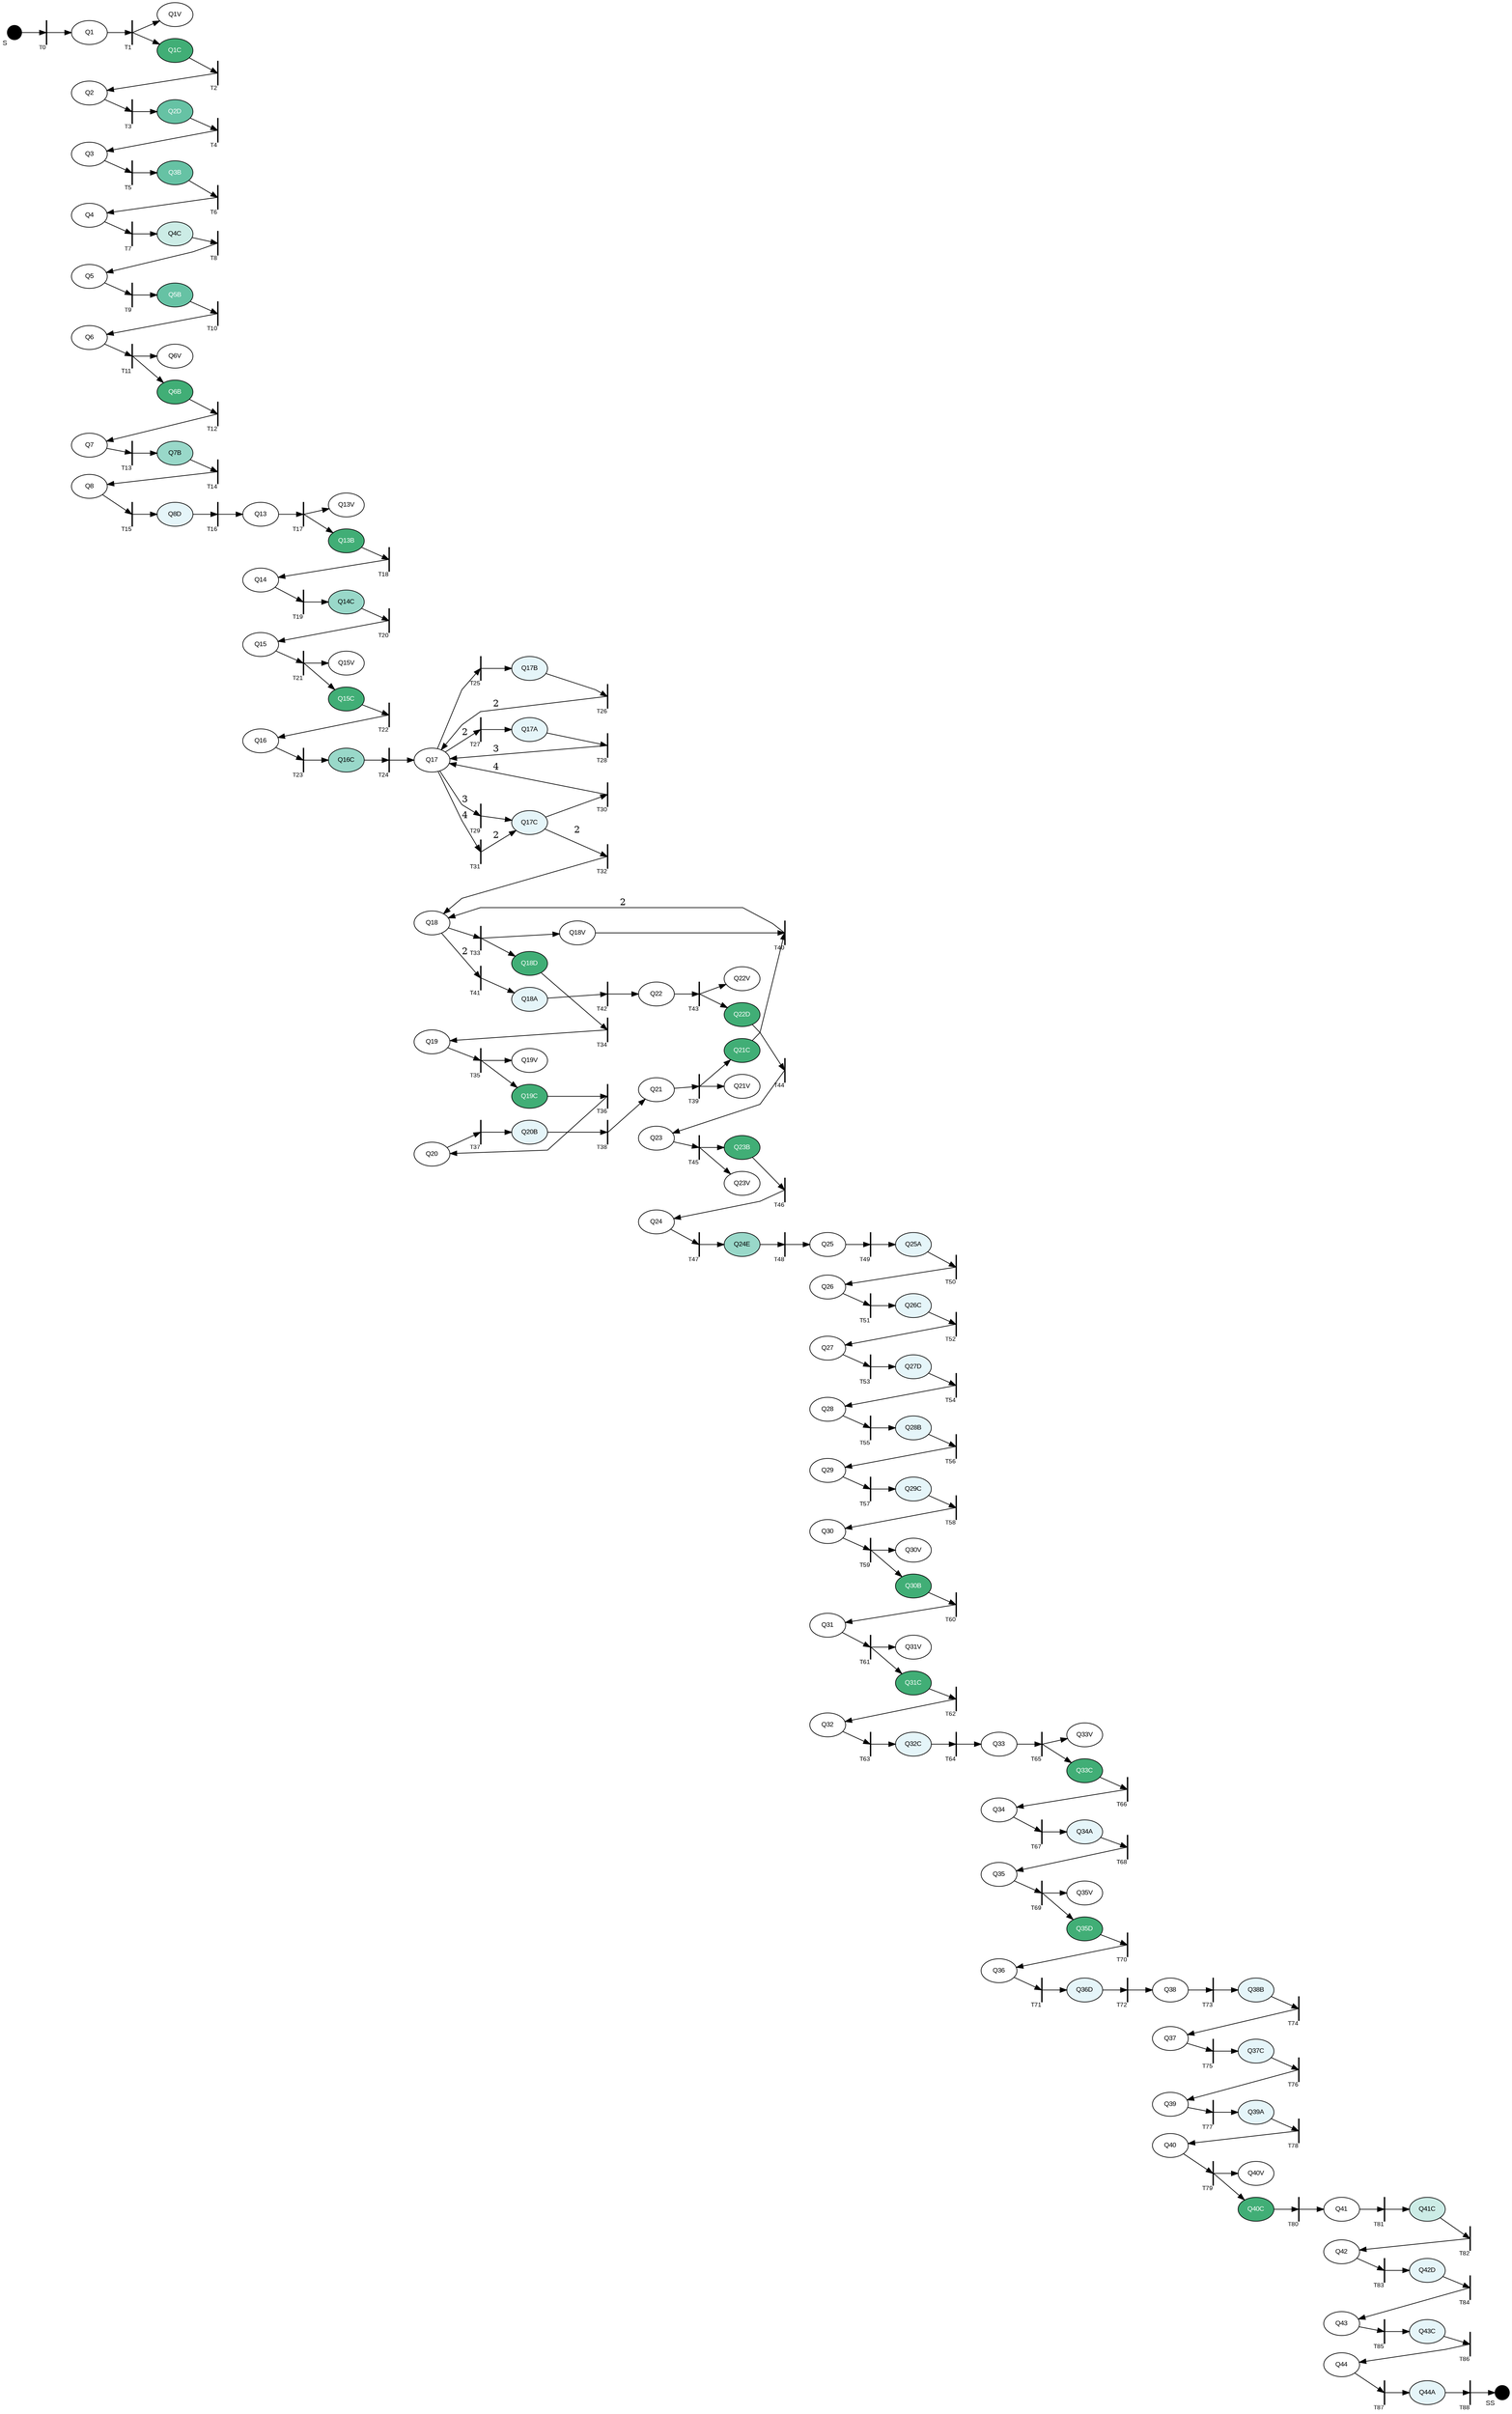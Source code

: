 digraph G { rankdir=LR; splines=polyline;
node[style=filled; fontsize=10; fontname=Arial; fontcolor=black; fillcolor=white; colorscheme=bugn9];
"S"[fillcolor=black; shape=point; width=0.3; xlabel="S";];"Q1"[colorscheme="reds5"; fillcolor=white; ]; "Q1C"[fillcolor=6; fontcolor=white;]; "Q2"[colorscheme="reds5"; fillcolor=white; ]; "Q2D"[fillcolor=5; fontcolor=white;]; "Q3"[colorscheme="reds5"; fillcolor=white; ]; "Q3B"[fillcolor=5; fontcolor=white;]; "Q4"[colorscheme="reds5"; fillcolor=white; ]; "Q4C"[fillcolor=3; ]; "Q5"[colorscheme="reds5"; fillcolor=white; ]; "Q5B"[fillcolor=5; fontcolor=white;]; "Q6"[colorscheme="reds5"; fillcolor=white; ]; "Q6B"[fillcolor=6; fontcolor=white;]; "Q7"[colorscheme="reds5"; fillcolor=white; ]; "Q7B"[fillcolor=4; ]; "Q8"[colorscheme="reds5"; fillcolor=white; ]; "Q8D"[fillcolor=2; ]; "Q13"[colorscheme="reds5"; fillcolor=white; ]; "Q13B"[fillcolor=6; fontcolor=white;]; "Q14"[colorscheme="reds5"; fillcolor=white; ]; "Q14C"[fillcolor=4; ]; "Q15"[colorscheme="reds5"; fillcolor=white; ]; "Q15C"[fillcolor=6; fontcolor=white;]; "Q16"[colorscheme="reds5"; fillcolor=white; ]; "Q16C"[fillcolor=4; ]; "Q17"[colorscheme="reds5"; fillcolor=white; fontcolor=black;]; "Q17B"[fillcolor=2; ]; "Q17A"[fillcolor=2; ]; "Q17C"[fillcolor=2; ]; "Q18"[colorscheme="reds5"; fillcolor=white; ]; "Q18D"[fillcolor=6; fontcolor=white;]; "Q19"[colorscheme="reds5"; fillcolor=white; ]; "Q19C"[fillcolor=6; fontcolor=white;]; "Q20"[colorscheme="reds5"; fillcolor=white; ]; "Q20B"[fillcolor=2; ]; "Q21"[colorscheme="reds5"; fillcolor=white; ]; "Q21C"[fillcolor=6; fontcolor=white;]; "Q18A"[fillcolor=2; ]; "Q22"[colorscheme="reds5"; fillcolor=white; ]; "Q22D"[fillcolor=6; fontcolor=white;]; "Q23"[colorscheme="reds5"; fillcolor=white; ]; "Q23B"[fillcolor=6; fontcolor=white;]; "Q24"[colorscheme="reds5"; fillcolor=white; ]; "Q24E"[fillcolor=4; ]; "Q25"[colorscheme="reds5"; fillcolor=white; ]; "Q25A"[fillcolor=2; ]; "Q26"[colorscheme="reds5"; fillcolor=white; ]; "Q26C"[fillcolor=2; ]; "Q27"[colorscheme="reds5"; fillcolor=white; ]; "Q27D"[fillcolor=2; ]; "Q28"[colorscheme="reds5"; fillcolor=white; ]; "Q28B"[fillcolor=2; ]; "Q29"[colorscheme="reds5"; fillcolor=white; ]; "Q29C"[fillcolor=2; ]; "Q30"[colorscheme="reds5"; fillcolor=white; ]; "Q30B"[fillcolor=6; fontcolor=white;]; "Q31"[colorscheme="reds5"; fillcolor=white; ]; "Q31C"[fillcolor=6; fontcolor=white;]; "Q32"[colorscheme="reds5"; fillcolor=white; ]; "Q32C"[fillcolor=2; ]; "Q33"[colorscheme="reds5"; fillcolor=white; ]; "Q33C"[fillcolor=6; fontcolor=white;]; "Q34"[colorscheme="reds5"; fillcolor=white; ]; "Q34A"[fillcolor=2; ]; "Q35"[colorscheme="reds5"; fillcolor=white; ]; "Q35D"[fillcolor=6; fontcolor=white;]; "Q36"[colorscheme="reds5"; fillcolor=white; ]; "Q36D"[fillcolor=2; ]; "Q38"[colorscheme="reds5"; fillcolor=white; ]; "Q38B"[fillcolor=2; ]; "Q37"[colorscheme="reds5"; fillcolor=white; ]; "Q37C"[fillcolor=2; ]; "Q39"[colorscheme="reds5"; fillcolor=white; ]; "Q39A"[fillcolor=2; ]; "Q40"[colorscheme="reds5"; fillcolor=white; ]; "Q40C"[fillcolor=6; fontcolor=white;]; "Q41"[colorscheme="reds5"; fillcolor=white; ]; "Q41C"[fillcolor=3; ]; "Q42"[colorscheme="reds5"; fillcolor=white; ]; "Q42D"[fillcolor=2; ]; "Q43"[colorscheme="reds5"; fillcolor=white; ]; "Q43C"[fillcolor=2; ]; "Q44"[colorscheme="reds5"; fillcolor=white; ]; "Q44A"[fillcolor=2; ]; "SS"[fillcolor=black; shape=point; width=0.3; xlabel="SS";];"T0"[fillcolor=black; shape=box; label=""; width=0.01; fontsize=9; xlabel="T0"]; "T1"[fillcolor=black; shape=box; label=""; width=0.01; fontsize=9; xlabel="T1"]; "T2"[fillcolor=black; shape=box; label=""; width=0.01; fontsize=9; xlabel="T2"]; "T3"[fillcolor=black; shape=box; label=""; width=0.01; fontsize=9; xlabel="T3"]; "T4"[fillcolor=black; shape=box; label=""; width=0.01; fontsize=9; xlabel="T4"]; "T5"[fillcolor=black; shape=box; label=""; width=0.01; fontsize=9; xlabel="T5"]; "T6"[fillcolor=black; shape=box; label=""; width=0.01; fontsize=9; xlabel="T6"]; "T7"[fillcolor=black; shape=box; label=""; width=0.01; fontsize=9; xlabel="T7"]; "T8"[fillcolor=black; shape=box; label=""; width=0.01; fontsize=9; xlabel="T8"]; "T9"[fillcolor=black; shape=box; label=""; width=0.01; fontsize=9; xlabel="T9"]; "T10"[fillcolor=black; shape=box; label=""; width=0.01; fontsize=9; xlabel="T10"]; "T11"[fillcolor=black; shape=box; label=""; width=0.01; fontsize=9; xlabel="T11"]; "T12"[fillcolor=black; shape=box; label=""; width=0.01; fontsize=9; xlabel="T12"]; "T13"[fillcolor=black; shape=box; label=""; width=0.01; fontsize=9; xlabel="T13"]; "T14"[fillcolor=black; shape=box; label=""; width=0.01; fontsize=9; xlabel="T14"]; "T15"[fillcolor=black; shape=box; label=""; width=0.01; fontsize=9; xlabel="T15"]; "T16"[fillcolor=black; shape=box; label=""; width=0.01; fontsize=9; xlabel="T16"]; "T17"[fillcolor=black; shape=box; label=""; width=0.01; fontsize=9; xlabel="T17"]; "T18"[fillcolor=black; shape=box; label=""; width=0.01; fontsize=9; xlabel="T18"]; "T19"[fillcolor=black; shape=box; label=""; width=0.01; fontsize=9; xlabel="T19"]; "T20"[fillcolor=black; shape=box; label=""; width=0.01; fontsize=9; xlabel="T20"]; "T21"[fillcolor=black; shape=box; label=""; width=0.01; fontsize=9; xlabel="T21"]; "T22"[fillcolor=black; shape=box; label=""; width=0.01; fontsize=9; xlabel="T22"]; "T23"[fillcolor=black; shape=box; label=""; width=0.01; fontsize=9; xlabel="T23"]; "T24"[fillcolor=black; shape=box; label=""; width=0.01; fontsize=9; xlabel="T24"]; "T25"[fillcolor=black; shape=box; label=""; width=0.01; fontsize=9; xlabel="T25"]; "T26"[fillcolor=black; shape=box; label=""; width=0.01; fontsize=9; xlabel="T26"]; "T27"[fillcolor=black; shape=box; label=""; width=0.01; fontsize=9; xlabel="T27"]; "T28"[fillcolor=black; shape=box; label=""; width=0.01; fontsize=9; xlabel="T28"]; "T29"[fillcolor=black; shape=box; label=""; width=0.01; fontsize=9; xlabel="T29"]; "T30"[fillcolor=black; shape=box; label=""; width=0.01; fontsize=9; xlabel="T30"]; "T31"[fillcolor=black; shape=box; label=""; width=0.01; fontsize=9; xlabel="T31"]; "T32"[fillcolor=black; shape=box; label=""; width=0.01; fontsize=9; xlabel="T32"]; "T33"[fillcolor=black; shape=box; label=""; width=0.01; fontsize=9; xlabel="T33"]; "T34"[fillcolor=black; shape=box; label=""; width=0.01; fontsize=9; xlabel="T34"]; "T35"[fillcolor=black; shape=box; label=""; width=0.01; fontsize=9; xlabel="T35"]; "T36"[fillcolor=black; shape=box; label=""; width=0.01; fontsize=9; xlabel="T36"]; "T37"[fillcolor=black; shape=box; label=""; width=0.01; fontsize=9; xlabel="T37"]; "T38"[fillcolor=black; shape=box; label=""; width=0.01; fontsize=9; xlabel="T38"]; "T39"[fillcolor=black; shape=box; label=""; width=0.01; fontsize=9; xlabel="T39"]; "T40"[fillcolor=black; shape=box; label=""; width=0.01; fontsize=9; xlabel="T40"]; "T41"[fillcolor=black; shape=box; label=""; width=0.01; fontsize=9; xlabel="T41"]; "T42"[fillcolor=black; shape=box; label=""; width=0.01; fontsize=9; xlabel="T42"]; "T43"[fillcolor=black; shape=box; label=""; width=0.01; fontsize=9; xlabel="T43"]; "T44"[fillcolor=black; shape=box; label=""; width=0.01; fontsize=9; xlabel="T44"]; "T45"[fillcolor=black; shape=box; label=""; width=0.01; fontsize=9; xlabel="T45"]; "T46"[fillcolor=black; shape=box; label=""; width=0.01; fontsize=9; xlabel="T46"]; "T47"[fillcolor=black; shape=box; label=""; width=0.01; fontsize=9; xlabel="T47"]; "T48"[fillcolor=black; shape=box; label=""; width=0.01; fontsize=9; xlabel="T48"]; "T49"[fillcolor=black; shape=box; label=""; width=0.01; fontsize=9; xlabel="T49"]; "T50"[fillcolor=black; shape=box; label=""; width=0.01; fontsize=9; xlabel="T50"]; "T51"[fillcolor=black; shape=box; label=""; width=0.01; fontsize=9; xlabel="T51"]; "T52"[fillcolor=black; shape=box; label=""; width=0.01; fontsize=9; xlabel="T52"]; "T53"[fillcolor=black; shape=box; label=""; width=0.01; fontsize=9; xlabel="T53"]; "T54"[fillcolor=black; shape=box; label=""; width=0.01; fontsize=9; xlabel="T54"]; "T55"[fillcolor=black; shape=box; label=""; width=0.01; fontsize=9; xlabel="T55"]; "T56"[fillcolor=black; shape=box; label=""; width=0.01; fontsize=9; xlabel="T56"]; "T57"[fillcolor=black; shape=box; label=""; width=0.01; fontsize=9; xlabel="T57"]; "T58"[fillcolor=black; shape=box; label=""; width=0.01; fontsize=9; xlabel="T58"]; "T59"[fillcolor=black; shape=box; label=""; width=0.01; fontsize=9; xlabel="T59"]; "T60"[fillcolor=black; shape=box; label=""; width=0.01; fontsize=9; xlabel="T60"]; "T61"[fillcolor=black; shape=box; label=""; width=0.01; fontsize=9; xlabel="T61"]; "T62"[fillcolor=black; shape=box; label=""; width=0.01; fontsize=9; xlabel="T62"]; "T63"[fillcolor=black; shape=box; label=""; width=0.01; fontsize=9; xlabel="T63"]; "T64"[fillcolor=black; shape=box; label=""; width=0.01; fontsize=9; xlabel="T64"]; "T65"[fillcolor=black; shape=box; label=""; width=0.01; fontsize=9; xlabel="T65"]; "T66"[fillcolor=black; shape=box; label=""; width=0.01; fontsize=9; xlabel="T66"]; "T67"[fillcolor=black; shape=box; label=""; width=0.01; fontsize=9; xlabel="T67"]; "T68"[fillcolor=black; shape=box; label=""; width=0.01; fontsize=9; xlabel="T68"]; "T69"[fillcolor=black; shape=box; label=""; width=0.01; fontsize=9; xlabel="T69"]; "T70"[fillcolor=black; shape=box; label=""; width=0.01; fontsize=9; xlabel="T70"]; "T71"[fillcolor=black; shape=box; label=""; width=0.01; fontsize=9; xlabel="T71"]; "T72"[fillcolor=black; shape=box; label=""; width=0.01; fontsize=9; xlabel="T72"]; "T73"[fillcolor=black; shape=box; label=""; width=0.01; fontsize=9; xlabel="T73"]; "T74"[fillcolor=black; shape=box; label=""; width=0.01; fontsize=9; xlabel="T74"]; "T75"[fillcolor=black; shape=box; label=""; width=0.01; fontsize=9; xlabel="T75"]; "T76"[fillcolor=black; shape=box; label=""; width=0.01; fontsize=9; xlabel="T76"]; "T77"[fillcolor=black; shape=box; label=""; width=0.01; fontsize=9; xlabel="T77"]; "T78"[fillcolor=black; shape=box; label=""; width=0.01; fontsize=9; xlabel="T78"]; "T79"[fillcolor=black; shape=box; label=""; width=0.01; fontsize=9; xlabel="T79"]; "T80"[fillcolor=black; shape=box; label=""; width=0.01; fontsize=9; xlabel="T80"]; "T81"[fillcolor=black; shape=box; label=""; width=0.01; fontsize=9; xlabel="T81"]; "T82"[fillcolor=black; shape=box; label=""; width=0.01; fontsize=9; xlabel="T82"]; "T83"[fillcolor=black; shape=box; label=""; width=0.01; fontsize=9; xlabel="T83"]; "T84"[fillcolor=black; shape=box; label=""; width=0.01; fontsize=9; xlabel="T84"]; "T85"[fillcolor=black; shape=box; label=""; width=0.01; fontsize=9; xlabel="T85"]; "T86"[fillcolor=black; shape=box; label=""; width=0.01; fontsize=9; xlabel="T86"]; "T87"[fillcolor=black; shape=box; label=""; width=0.01; fontsize=9; xlabel="T87"]; "T88"[fillcolor=black; shape=box; label=""; width=0.01; fontsize=9; xlabel="T88"]; {rank=same; "Q1"; "Q2"; "Q3"; "Q4"; "Q5"; "Q6"; "Q7"; "Q8"; }{rank=same; "Q13"; "Q14"; "Q15"; "Q16"; }{rank=same; "Q17"; "Q18"; "Q19"; "Q20"; }{rank=same; "Q21"; "Q22"; "Q23"; "Q24"; }{rank=same; "Q25"; "Q26"; "Q27"; "Q28"; "Q29"; "Q30"; "Q31"; "Q32"; }{rank=same; "Q33"; "Q34"; "Q35"; "Q36"; }{rank=same; "Q38"; "Q37"; "Q39"; "Q40"; }{rank=same; "Q41"; "Q42"; "Q43"; "Q44"; }"S"->"T0" "T0"->"Q1" "Q1"->"T1" "T1"->"Q1C" "T1"->"Q1V" "Q1C"->"T2" "T2"->"Q2" "Q2"->"T3" "T3"->"Q2D" "Q2D"->"T4" "T4"->"Q3" "Q3"->"T5" "T5"->"Q3B" "Q3B"->"T6" "T6"->"Q4" "Q4"->"T7" "T7"->"Q4C" "Q4C"->"T8" "T8"->"Q5" "Q5"->"T9" "T9"->"Q5B" "Q5B"->"T10" "T10"->"Q6" "Q6"->"T11" "T11"->"Q6B" "T11"->"Q6V" "Q6B"->"T12" "T12"->"Q7" "Q7"->"T13" "T13"->"Q7B" "Q7B"->"T14" "T14"->"Q8" "Q8"->"T15" "T15"->"Q8D" "Q8D"->"T16" "T16"->"Q13" "Q13"->"T17" "T17"->"Q13B" "T17"->"Q13V" "Q13B"->"T18" "T18"->"Q14" "Q14"->"T19" "T19"->"Q14C" "Q14C"->"T20" "T20"->"Q15" "Q15"->"T21" "T21"->"Q15C" "T21"->"Q15V" "Q15C"->"T22" "T22"->"Q16" "Q16"->"T23" "T23"->"Q16C" "Q16C"->"T24" "T24"->"Q17" "Q17"->"T25" "T25"->"Q17B" "Q17B"->"T26" "T26"->"Q17"[label="2";]; "Q17"->"T27"[label="2";]; "T27"->"Q17A" "Q17A"->"T28" "T28"->"Q17"[label="3";]; "Q17"->"T29"[label="3";]; "T29"->"Q17C" "Q17C"->"T30" "T30"->"Q17"[label="4";]; "Q17"->"T31"[label="4";]; "T31"->"Q17C"[label="2";]; "Q17C"->"T32"[label="2";]; "T32"->"Q18" "Q18"->"T33" "T33"->"Q18D" "T33"->"Q18V" "Q18D"->"T34" "T34"->"Q19" "Q19"->"T35" "T35"->"Q19C" "T35"->"Q19V" "Q19C"->"T36" "T36"->"Q20" "Q20"->"T37" "T37"->"Q20B" "Q20B"->"T38" "T38"->"Q21" "Q21"->"T39" "T39"->"Q21C" "T39"->"Q21V" "Q21C"->"T40" "Q18V"->"T40" "T40"->"Q18"[label="2";]; "Q18"->"T41"[label="2";]; "T41"->"Q18A" "Q18A"->"T42" "T42"->"Q22" "Q22"->"T43" "T43"->"Q22D" "T43"->"Q22V" "Q22D"->"T44" "T44"->"Q23" "Q23"->"T45" "T45"->"Q23B" "T45"->"Q23V" "Q23B"->"T46" "T46"->"Q24" "Q24"->"T47" "T47"->"Q24E" "Q24E"->"T48" "T48"->"Q25" "Q25"->"T49" "T49"->"Q25A" "Q25A"->"T50" "T50"->"Q26" "Q26"->"T51" "T51"->"Q26C" "Q26C"->"T52" "T52"->"Q27" "Q27"->"T53" "T53"->"Q27D" "Q27D"->"T54" "T54"->"Q28" "Q28"->"T55" "T55"->"Q28B" "Q28B"->"T56" "T56"->"Q29" "Q29"->"T57" "T57"->"Q29C" "Q29C"->"T58" "T58"->"Q30" "Q30"->"T59" "T59"->"Q30B" "T59"->"Q30V" "Q30B"->"T60" "T60"->"Q31" "Q31"->"T61" "T61"->"Q31C" "T61"->"Q31V" "Q31C"->"T62" "T62"->"Q32" "Q32"->"T63" "T63"->"Q32C" "Q32C"->"T64" "T64"->"Q33" "Q33"->"T65" "T65"->"Q33C" "T65"->"Q33V" "Q33C"->"T66" "T66"->"Q34" "Q34"->"T67" "T67"->"Q34A" "Q34A"->"T68" "T68"->"Q35" "Q35"->"T69" "T69"->"Q35D" "T69"->"Q35V" "Q35D"->"T70" "T70"->"Q36" "Q36"->"T71" "T71"->"Q36D" "Q36D"->"T72" "T72"->"Q38" "Q38"->"T73" "T73"->"Q38B" "Q38B"->"T74" "T74"->"Q37" "Q37"->"T75" "T75"->"Q37C" "Q37C"->"T76" "T76"->"Q39" "Q39"->"T77" "T77"->"Q39A" "Q39A"->"T78" "T78"->"Q40" "Q40"->"T79" "T79"->"Q40C" "T79"->"Q40V" "Q40C"->"T80" "T80"->"Q41" "Q41"->"T81" "T81"->"Q41C" "Q41C"->"T82" "T82"->"Q42" "Q42"->"T83" "T83"->"Q42D" "Q42D"->"T84" "T84"->"Q43" "Q43"->"T85" "T85"->"Q43C" "Q43C"->"T86" "T86"->"Q44" "Q44"->"T87" "T87"->"Q44A" "Q44A"->"T88" "T88"->"SS" }